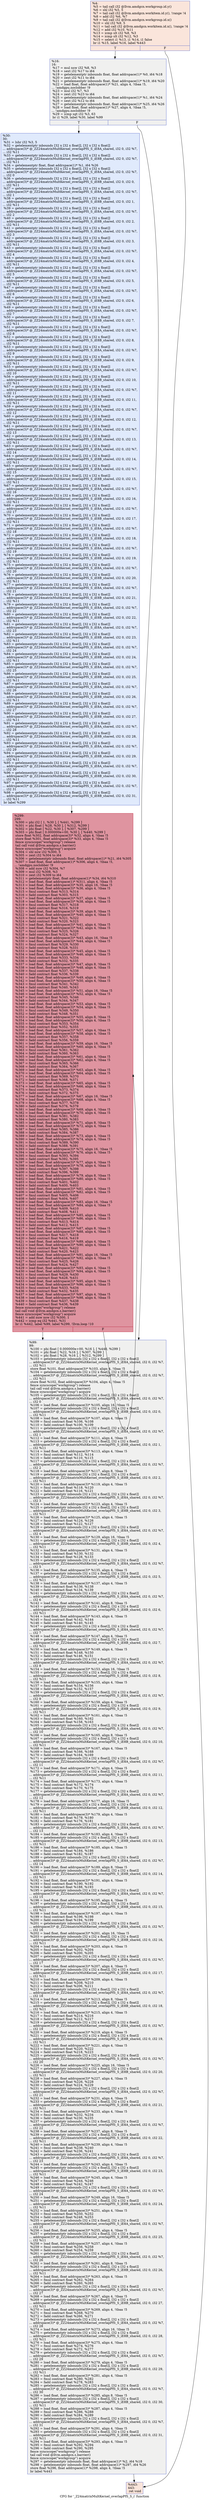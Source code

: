 digraph "CFG for '_Z24matrixMultKernel_overlapPfS_S_i' function" {
	label="CFG for '_Z24matrixMultKernel_overlapPfS_S_i' function";

	Node0x4fc6f90 [shape=record,color="#3d50c3ff", style=filled, fillcolor="#f4c5ad70",label="{%4:\l  %5 = tail call i32 @llvm.amdgcn.workgroup.id.y()\l  %6 = shl i32 %5, 5\l  %7 = tail call i32 @llvm.amdgcn.workitem.id.y(), !range !4\l  %8 = add i32 %6, %7\l  %9 = tail call i32 @llvm.amdgcn.workgroup.id.x()\l  %10 = shl i32 %9, 5\l  %11 = tail call i32 @llvm.amdgcn.workitem.id.x(), !range !4\l  %12 = add i32 %10, %11\l  %13 = icmp slt i32 %8, %3\l  %14 = icmp slt i32 %12, %3\l  %15 = select i1 %13, i1 %14, i1 false\l  br i1 %15, label %16, label %443\l|{<s0>T|<s1>F}}"];
	Node0x4fc6f90:s0 -> Node0x4fc9450;
	Node0x4fc6f90:s1 -> Node0x4fc94e0;
	Node0x4fc9450 [shape=record,color="#3d50c3ff", style=filled, fillcolor="#dedcdb70",label="{%16:\l16:                                               \l  %17 = mul nsw i32 %8, %3\l  %18 = sext i32 %17 to i64\l  %19 = getelementptr inbounds float, float addrspace(1)* %0, i64 %18\l  %20 = zext i32 %11 to i64\l  %21 = getelementptr inbounds float, float addrspace(1)* %19, i64 %20\l  %22 = load float, float addrspace(1)* %21, align 4, !tbaa !5,\l... !amdgpu.noclobber !9\l  %23 = mul i32 %7, %3\l  %24 = zext i32 %23 to i64\l  %25 = getelementptr inbounds float, float addrspace(1)* %1, i64 %24\l  %26 = sext i32 %12 to i64\l  %27 = getelementptr inbounds float, float addrspace(1)* %25, i64 %26\l  %28 = load float, float addrspace(1)* %27, align 4, !tbaa !5,\l... !amdgpu.noclobber !9\l  %29 = icmp sgt i32 %3, 63\l  br i1 %29, label %30, label %99\l|{<s0>T|<s1>F}}"];
	Node0x4fc9450:s0 -> Node0x4fcacc0;
	Node0x4fc9450:s1 -> Node0x4fcad50;
	Node0x4fcacc0 [shape=record,color="#3d50c3ff", style=filled, fillcolor="#b9d0f970",label="{%30:\l30:                                               \l  %31 = lshr i32 %3, 5\l  %32 = getelementptr inbounds [32 x [32 x float]], [32 x [32 x float]]\l... addrspace(3)* @_ZZ24matrixMultKernel_overlapPfS_S_iE8A_shared, i32 0, i32 %7,\l... i32 %11\l  %33 = getelementptr inbounds [32 x [32 x float]], [32 x [32 x float]]\l... addrspace(3)* @_ZZ24matrixMultKernel_overlapPfS_S_iE8B_shared, i32 0, i32 %7,\l... i32 %11\l  %34 = getelementptr float, float addrspace(1)* %1, i64 %26\l  %35 = getelementptr inbounds [32 x [32 x float]], [32 x [32 x float]]\l... addrspace(3)* @_ZZ24matrixMultKernel_overlapPfS_S_iE8A_shared, i32 0, i32 %7,\l... i32 0\l  %36 = getelementptr inbounds [32 x [32 x float]], [32 x [32 x float]]\l... addrspace(3)* @_ZZ24matrixMultKernel_overlapPfS_S_iE8B_shared, i32 0, i32 0,\l... i32 %11\l  %37 = getelementptr inbounds [32 x [32 x float]], [32 x [32 x float]]\l... addrspace(3)* @_ZZ24matrixMultKernel_overlapPfS_S_iE8A_shared, i32 0, i32 %7,\l... i32 1\l  %38 = getelementptr inbounds [32 x [32 x float]], [32 x [32 x float]]\l... addrspace(3)* @_ZZ24matrixMultKernel_overlapPfS_S_iE8B_shared, i32 0, i32 1,\l... i32 %11\l  %39 = getelementptr inbounds [32 x [32 x float]], [32 x [32 x float]]\l... addrspace(3)* @_ZZ24matrixMultKernel_overlapPfS_S_iE8A_shared, i32 0, i32 %7,\l... i32 2\l  %40 = getelementptr inbounds [32 x [32 x float]], [32 x [32 x float]]\l... addrspace(3)* @_ZZ24matrixMultKernel_overlapPfS_S_iE8B_shared, i32 0, i32 2,\l... i32 %11\l  %41 = getelementptr inbounds [32 x [32 x float]], [32 x [32 x float]]\l... addrspace(3)* @_ZZ24matrixMultKernel_overlapPfS_S_iE8A_shared, i32 0, i32 %7,\l... i32 3\l  %42 = getelementptr inbounds [32 x [32 x float]], [32 x [32 x float]]\l... addrspace(3)* @_ZZ24matrixMultKernel_overlapPfS_S_iE8B_shared, i32 0, i32 3,\l... i32 %11\l  %43 = getelementptr inbounds [32 x [32 x float]], [32 x [32 x float]]\l... addrspace(3)* @_ZZ24matrixMultKernel_overlapPfS_S_iE8A_shared, i32 0, i32 %7,\l... i32 4\l  %44 = getelementptr inbounds [32 x [32 x float]], [32 x [32 x float]]\l... addrspace(3)* @_ZZ24matrixMultKernel_overlapPfS_S_iE8B_shared, i32 0, i32 4,\l... i32 %11\l  %45 = getelementptr inbounds [32 x [32 x float]], [32 x [32 x float]]\l... addrspace(3)* @_ZZ24matrixMultKernel_overlapPfS_S_iE8A_shared, i32 0, i32 %7,\l... i32 5\l  %46 = getelementptr inbounds [32 x [32 x float]], [32 x [32 x float]]\l... addrspace(3)* @_ZZ24matrixMultKernel_overlapPfS_S_iE8B_shared, i32 0, i32 5,\l... i32 %11\l  %47 = getelementptr inbounds [32 x [32 x float]], [32 x [32 x float]]\l... addrspace(3)* @_ZZ24matrixMultKernel_overlapPfS_S_iE8A_shared, i32 0, i32 %7,\l... i32 6\l  %48 = getelementptr inbounds [32 x [32 x float]], [32 x [32 x float]]\l... addrspace(3)* @_ZZ24matrixMultKernel_overlapPfS_S_iE8B_shared, i32 0, i32 6,\l... i32 %11\l  %49 = getelementptr inbounds [32 x [32 x float]], [32 x [32 x float]]\l... addrspace(3)* @_ZZ24matrixMultKernel_overlapPfS_S_iE8A_shared, i32 0, i32 %7,\l... i32 7\l  %50 = getelementptr inbounds [32 x [32 x float]], [32 x [32 x float]]\l... addrspace(3)* @_ZZ24matrixMultKernel_overlapPfS_S_iE8B_shared, i32 0, i32 7,\l... i32 %11\l  %51 = getelementptr inbounds [32 x [32 x float]], [32 x [32 x float]]\l... addrspace(3)* @_ZZ24matrixMultKernel_overlapPfS_S_iE8A_shared, i32 0, i32 %7,\l... i32 8\l  %52 = getelementptr inbounds [32 x [32 x float]], [32 x [32 x float]]\l... addrspace(3)* @_ZZ24matrixMultKernel_overlapPfS_S_iE8B_shared, i32 0, i32 8,\l... i32 %11\l  %53 = getelementptr inbounds [32 x [32 x float]], [32 x [32 x float]]\l... addrspace(3)* @_ZZ24matrixMultKernel_overlapPfS_S_iE8A_shared, i32 0, i32 %7,\l... i32 9\l  %54 = getelementptr inbounds [32 x [32 x float]], [32 x [32 x float]]\l... addrspace(3)* @_ZZ24matrixMultKernel_overlapPfS_S_iE8B_shared, i32 0, i32 9,\l... i32 %11\l  %55 = getelementptr inbounds [32 x [32 x float]], [32 x [32 x float]]\l... addrspace(3)* @_ZZ24matrixMultKernel_overlapPfS_S_iE8A_shared, i32 0, i32 %7,\l... i32 10\l  %56 = getelementptr inbounds [32 x [32 x float]], [32 x [32 x float]]\l... addrspace(3)* @_ZZ24matrixMultKernel_overlapPfS_S_iE8B_shared, i32 0, i32 10,\l... i32 %11\l  %57 = getelementptr inbounds [32 x [32 x float]], [32 x [32 x float]]\l... addrspace(3)* @_ZZ24matrixMultKernel_overlapPfS_S_iE8A_shared, i32 0, i32 %7,\l... i32 11\l  %58 = getelementptr inbounds [32 x [32 x float]], [32 x [32 x float]]\l... addrspace(3)* @_ZZ24matrixMultKernel_overlapPfS_S_iE8B_shared, i32 0, i32 11,\l... i32 %11\l  %59 = getelementptr inbounds [32 x [32 x float]], [32 x [32 x float]]\l... addrspace(3)* @_ZZ24matrixMultKernel_overlapPfS_S_iE8A_shared, i32 0, i32 %7,\l... i32 12\l  %60 = getelementptr inbounds [32 x [32 x float]], [32 x [32 x float]]\l... addrspace(3)* @_ZZ24matrixMultKernel_overlapPfS_S_iE8B_shared, i32 0, i32 12,\l... i32 %11\l  %61 = getelementptr inbounds [32 x [32 x float]], [32 x [32 x float]]\l... addrspace(3)* @_ZZ24matrixMultKernel_overlapPfS_S_iE8A_shared, i32 0, i32 %7,\l... i32 13\l  %62 = getelementptr inbounds [32 x [32 x float]], [32 x [32 x float]]\l... addrspace(3)* @_ZZ24matrixMultKernel_overlapPfS_S_iE8B_shared, i32 0, i32 13,\l... i32 %11\l  %63 = getelementptr inbounds [32 x [32 x float]], [32 x [32 x float]]\l... addrspace(3)* @_ZZ24matrixMultKernel_overlapPfS_S_iE8A_shared, i32 0, i32 %7,\l... i32 14\l  %64 = getelementptr inbounds [32 x [32 x float]], [32 x [32 x float]]\l... addrspace(3)* @_ZZ24matrixMultKernel_overlapPfS_S_iE8B_shared, i32 0, i32 14,\l... i32 %11\l  %65 = getelementptr inbounds [32 x [32 x float]], [32 x [32 x float]]\l... addrspace(3)* @_ZZ24matrixMultKernel_overlapPfS_S_iE8A_shared, i32 0, i32 %7,\l... i32 15\l  %66 = getelementptr inbounds [32 x [32 x float]], [32 x [32 x float]]\l... addrspace(3)* @_ZZ24matrixMultKernel_overlapPfS_S_iE8B_shared, i32 0, i32 15,\l... i32 %11\l  %67 = getelementptr inbounds [32 x [32 x float]], [32 x [32 x float]]\l... addrspace(3)* @_ZZ24matrixMultKernel_overlapPfS_S_iE8A_shared, i32 0, i32 %7,\l... i32 16\l  %68 = getelementptr inbounds [32 x [32 x float]], [32 x [32 x float]]\l... addrspace(3)* @_ZZ24matrixMultKernel_overlapPfS_S_iE8B_shared, i32 0, i32 16,\l... i32 %11\l  %69 = getelementptr inbounds [32 x [32 x float]], [32 x [32 x float]]\l... addrspace(3)* @_ZZ24matrixMultKernel_overlapPfS_S_iE8A_shared, i32 0, i32 %7,\l... i32 17\l  %70 = getelementptr inbounds [32 x [32 x float]], [32 x [32 x float]]\l... addrspace(3)* @_ZZ24matrixMultKernel_overlapPfS_S_iE8B_shared, i32 0, i32 17,\l... i32 %11\l  %71 = getelementptr inbounds [32 x [32 x float]], [32 x [32 x float]]\l... addrspace(3)* @_ZZ24matrixMultKernel_overlapPfS_S_iE8A_shared, i32 0, i32 %7,\l... i32 18\l  %72 = getelementptr inbounds [32 x [32 x float]], [32 x [32 x float]]\l... addrspace(3)* @_ZZ24matrixMultKernel_overlapPfS_S_iE8B_shared, i32 0, i32 18,\l... i32 %11\l  %73 = getelementptr inbounds [32 x [32 x float]], [32 x [32 x float]]\l... addrspace(3)* @_ZZ24matrixMultKernel_overlapPfS_S_iE8A_shared, i32 0, i32 %7,\l... i32 19\l  %74 = getelementptr inbounds [32 x [32 x float]], [32 x [32 x float]]\l... addrspace(3)* @_ZZ24matrixMultKernel_overlapPfS_S_iE8B_shared, i32 0, i32 19,\l... i32 %11\l  %75 = getelementptr inbounds [32 x [32 x float]], [32 x [32 x float]]\l... addrspace(3)* @_ZZ24matrixMultKernel_overlapPfS_S_iE8A_shared, i32 0, i32 %7,\l... i32 20\l  %76 = getelementptr inbounds [32 x [32 x float]], [32 x [32 x float]]\l... addrspace(3)* @_ZZ24matrixMultKernel_overlapPfS_S_iE8B_shared, i32 0, i32 20,\l... i32 %11\l  %77 = getelementptr inbounds [32 x [32 x float]], [32 x [32 x float]]\l... addrspace(3)* @_ZZ24matrixMultKernel_overlapPfS_S_iE8A_shared, i32 0, i32 %7,\l... i32 21\l  %78 = getelementptr inbounds [32 x [32 x float]], [32 x [32 x float]]\l... addrspace(3)* @_ZZ24matrixMultKernel_overlapPfS_S_iE8B_shared, i32 0, i32 21,\l... i32 %11\l  %79 = getelementptr inbounds [32 x [32 x float]], [32 x [32 x float]]\l... addrspace(3)* @_ZZ24matrixMultKernel_overlapPfS_S_iE8A_shared, i32 0, i32 %7,\l... i32 22\l  %80 = getelementptr inbounds [32 x [32 x float]], [32 x [32 x float]]\l... addrspace(3)* @_ZZ24matrixMultKernel_overlapPfS_S_iE8B_shared, i32 0, i32 22,\l... i32 %11\l  %81 = getelementptr inbounds [32 x [32 x float]], [32 x [32 x float]]\l... addrspace(3)* @_ZZ24matrixMultKernel_overlapPfS_S_iE8A_shared, i32 0, i32 %7,\l... i32 23\l  %82 = getelementptr inbounds [32 x [32 x float]], [32 x [32 x float]]\l... addrspace(3)* @_ZZ24matrixMultKernel_overlapPfS_S_iE8B_shared, i32 0, i32 23,\l... i32 %11\l  %83 = getelementptr inbounds [32 x [32 x float]], [32 x [32 x float]]\l... addrspace(3)* @_ZZ24matrixMultKernel_overlapPfS_S_iE8A_shared, i32 0, i32 %7,\l... i32 24\l  %84 = getelementptr inbounds [32 x [32 x float]], [32 x [32 x float]]\l... addrspace(3)* @_ZZ24matrixMultKernel_overlapPfS_S_iE8B_shared, i32 0, i32 24,\l... i32 %11\l  %85 = getelementptr inbounds [32 x [32 x float]], [32 x [32 x float]]\l... addrspace(3)* @_ZZ24matrixMultKernel_overlapPfS_S_iE8A_shared, i32 0, i32 %7,\l... i32 25\l  %86 = getelementptr inbounds [32 x [32 x float]], [32 x [32 x float]]\l... addrspace(3)* @_ZZ24matrixMultKernel_overlapPfS_S_iE8B_shared, i32 0, i32 25,\l... i32 %11\l  %87 = getelementptr inbounds [32 x [32 x float]], [32 x [32 x float]]\l... addrspace(3)* @_ZZ24matrixMultKernel_overlapPfS_S_iE8A_shared, i32 0, i32 %7,\l... i32 26\l  %88 = getelementptr inbounds [32 x [32 x float]], [32 x [32 x float]]\l... addrspace(3)* @_ZZ24matrixMultKernel_overlapPfS_S_iE8B_shared, i32 0, i32 26,\l... i32 %11\l  %89 = getelementptr inbounds [32 x [32 x float]], [32 x [32 x float]]\l... addrspace(3)* @_ZZ24matrixMultKernel_overlapPfS_S_iE8A_shared, i32 0, i32 %7,\l... i32 27\l  %90 = getelementptr inbounds [32 x [32 x float]], [32 x [32 x float]]\l... addrspace(3)* @_ZZ24matrixMultKernel_overlapPfS_S_iE8B_shared, i32 0, i32 27,\l... i32 %11\l  %91 = getelementptr inbounds [32 x [32 x float]], [32 x [32 x float]]\l... addrspace(3)* @_ZZ24matrixMultKernel_overlapPfS_S_iE8A_shared, i32 0, i32 %7,\l... i32 28\l  %92 = getelementptr inbounds [32 x [32 x float]], [32 x [32 x float]]\l... addrspace(3)* @_ZZ24matrixMultKernel_overlapPfS_S_iE8B_shared, i32 0, i32 28,\l... i32 %11\l  %93 = getelementptr inbounds [32 x [32 x float]], [32 x [32 x float]]\l... addrspace(3)* @_ZZ24matrixMultKernel_overlapPfS_S_iE8A_shared, i32 0, i32 %7,\l... i32 29\l  %94 = getelementptr inbounds [32 x [32 x float]], [32 x [32 x float]]\l... addrspace(3)* @_ZZ24matrixMultKernel_overlapPfS_S_iE8B_shared, i32 0, i32 29,\l... i32 %11\l  %95 = getelementptr inbounds [32 x [32 x float]], [32 x [32 x float]]\l... addrspace(3)* @_ZZ24matrixMultKernel_overlapPfS_S_iE8A_shared, i32 0, i32 %7,\l... i32 30\l  %96 = getelementptr inbounds [32 x [32 x float]], [32 x [32 x float]]\l... addrspace(3)* @_ZZ24matrixMultKernel_overlapPfS_S_iE8B_shared, i32 0, i32 30,\l... i32 %11\l  %97 = getelementptr inbounds [32 x [32 x float]], [32 x [32 x float]]\l... addrspace(3)* @_ZZ24matrixMultKernel_overlapPfS_S_iE8A_shared, i32 0, i32 %7,\l... i32 31\l  %98 = getelementptr inbounds [32 x [32 x float]], [32 x [32 x float]]\l... addrspace(3)* @_ZZ24matrixMultKernel_overlapPfS_S_iE8B_shared, i32 0, i32 31,\l... i32 %11\l  br label %299\l}"];
	Node0x4fcacc0 -> Node0x4fcaf70;
	Node0x4fcad50 [shape=record,color="#3d50c3ff", style=filled, fillcolor="#dedcdb70",label="{%99:\l99:                                               \l  %100 = phi float [ 0.000000e+00, %16 ], [ %440, %299 ]\l  %101 = phi float [ %22, %16 ], [ %307, %299 ]\l  %102 = phi float [ %28, %16 ], [ %312, %299 ]\l  %103 = getelementptr inbounds [32 x [32 x float]], [32 x [32 x float]]\l... addrspace(3)* @_ZZ24matrixMultKernel_overlapPfS_S_iE8A_shared, i32 0, i32 %7,\l... i32 %11\l  store float %101, float addrspace(3)* %103, align 4, !tbaa !5\l  %104 = getelementptr inbounds [32 x [32 x float]], [32 x [32 x float]]\l... addrspace(3)* @_ZZ24matrixMultKernel_overlapPfS_S_iE8B_shared, i32 0, i32 %7,\l... i32 %11\l  store float %102, float addrspace(3)* %104, align 4, !tbaa !5\l  fence syncscope(\"workgroup\") release\l  tail call void @llvm.amdgcn.s.barrier()\l  fence syncscope(\"workgroup\") acquire\l  %105 = getelementptr inbounds [32 x [32 x float]], [32 x [32 x float]]\l... addrspace(3)* @_ZZ24matrixMultKernel_overlapPfS_S_iE8A_shared, i32 0, i32 %7,\l... i32 0\l  %106 = load float, float addrspace(3)* %105, align 16, !tbaa !5\l  %107 = getelementptr inbounds [32 x [32 x float]], [32 x [32 x float]]\l... addrspace(3)* @_ZZ24matrixMultKernel_overlapPfS_S_iE8B_shared, i32 0, i32 0,\l... i32 %11\l  %108 = load float, float addrspace(3)* %107, align 4, !tbaa !5\l  %109 = fmul contract float %106, %108\l  %110 = fadd contract float %100, %109\l  %111 = getelementptr inbounds [32 x [32 x float]], [32 x [32 x float]]\l... addrspace(3)* @_ZZ24matrixMultKernel_overlapPfS_S_iE8A_shared, i32 0, i32 %7,\l... i32 1\l  %112 = load float, float addrspace(3)* %111, align 4, !tbaa !5\l  %113 = getelementptr inbounds [32 x [32 x float]], [32 x [32 x float]]\l... addrspace(3)* @_ZZ24matrixMultKernel_overlapPfS_S_iE8B_shared, i32 0, i32 1,\l... i32 %11\l  %114 = load float, float addrspace(3)* %113, align 4, !tbaa !5\l  %115 = fmul contract float %112, %114\l  %116 = fadd contract float %110, %115\l  %117 = getelementptr inbounds [32 x [32 x float]], [32 x [32 x float]]\l... addrspace(3)* @_ZZ24matrixMultKernel_overlapPfS_S_iE8A_shared, i32 0, i32 %7,\l... i32 2\l  %118 = load float, float addrspace(3)* %117, align 8, !tbaa !5\l  %119 = getelementptr inbounds [32 x [32 x float]], [32 x [32 x float]]\l... addrspace(3)* @_ZZ24matrixMultKernel_overlapPfS_S_iE8B_shared, i32 0, i32 2,\l... i32 %11\l  %120 = load float, float addrspace(3)* %119, align 4, !tbaa !5\l  %121 = fmul contract float %118, %120\l  %122 = fadd contract float %116, %121\l  %123 = getelementptr inbounds [32 x [32 x float]], [32 x [32 x float]]\l... addrspace(3)* @_ZZ24matrixMultKernel_overlapPfS_S_iE8A_shared, i32 0, i32 %7,\l... i32 3\l  %124 = load float, float addrspace(3)* %123, align 4, !tbaa !5\l  %125 = getelementptr inbounds [32 x [32 x float]], [32 x [32 x float]]\l... addrspace(3)* @_ZZ24matrixMultKernel_overlapPfS_S_iE8B_shared, i32 0, i32 3,\l... i32 %11\l  %126 = load float, float addrspace(3)* %125, align 4, !tbaa !5\l  %127 = fmul contract float %124, %126\l  %128 = fadd contract float %122, %127\l  %129 = getelementptr inbounds [32 x [32 x float]], [32 x [32 x float]]\l... addrspace(3)* @_ZZ24matrixMultKernel_overlapPfS_S_iE8A_shared, i32 0, i32 %7,\l... i32 4\l  %130 = load float, float addrspace(3)* %129, align 16, !tbaa !5\l  %131 = getelementptr inbounds [32 x [32 x float]], [32 x [32 x float]]\l... addrspace(3)* @_ZZ24matrixMultKernel_overlapPfS_S_iE8B_shared, i32 0, i32 4,\l... i32 %11\l  %132 = load float, float addrspace(3)* %131, align 4, !tbaa !5\l  %133 = fmul contract float %130, %132\l  %134 = fadd contract float %128, %133\l  %135 = getelementptr inbounds [32 x [32 x float]], [32 x [32 x float]]\l... addrspace(3)* @_ZZ24matrixMultKernel_overlapPfS_S_iE8A_shared, i32 0, i32 %7,\l... i32 5\l  %136 = load float, float addrspace(3)* %135, align 4, !tbaa !5\l  %137 = getelementptr inbounds [32 x [32 x float]], [32 x [32 x float]]\l... addrspace(3)* @_ZZ24matrixMultKernel_overlapPfS_S_iE8B_shared, i32 0, i32 5,\l... i32 %11\l  %138 = load float, float addrspace(3)* %137, align 4, !tbaa !5\l  %139 = fmul contract float %136, %138\l  %140 = fadd contract float %134, %139\l  %141 = getelementptr inbounds [32 x [32 x float]], [32 x [32 x float]]\l... addrspace(3)* @_ZZ24matrixMultKernel_overlapPfS_S_iE8A_shared, i32 0, i32 %7,\l... i32 6\l  %142 = load float, float addrspace(3)* %141, align 8, !tbaa !5\l  %143 = getelementptr inbounds [32 x [32 x float]], [32 x [32 x float]]\l... addrspace(3)* @_ZZ24matrixMultKernel_overlapPfS_S_iE8B_shared, i32 0, i32 6,\l... i32 %11\l  %144 = load float, float addrspace(3)* %143, align 4, !tbaa !5\l  %145 = fmul contract float %142, %144\l  %146 = fadd contract float %140, %145\l  %147 = getelementptr inbounds [32 x [32 x float]], [32 x [32 x float]]\l... addrspace(3)* @_ZZ24matrixMultKernel_overlapPfS_S_iE8A_shared, i32 0, i32 %7,\l... i32 7\l  %148 = load float, float addrspace(3)* %147, align 4, !tbaa !5\l  %149 = getelementptr inbounds [32 x [32 x float]], [32 x [32 x float]]\l... addrspace(3)* @_ZZ24matrixMultKernel_overlapPfS_S_iE8B_shared, i32 0, i32 7,\l... i32 %11\l  %150 = load float, float addrspace(3)* %149, align 4, !tbaa !5\l  %151 = fmul contract float %148, %150\l  %152 = fadd contract float %146, %151\l  %153 = getelementptr inbounds [32 x [32 x float]], [32 x [32 x float]]\l... addrspace(3)* @_ZZ24matrixMultKernel_overlapPfS_S_iE8A_shared, i32 0, i32 %7,\l... i32 8\l  %154 = load float, float addrspace(3)* %153, align 16, !tbaa !5\l  %155 = getelementptr inbounds [32 x [32 x float]], [32 x [32 x float]]\l... addrspace(3)* @_ZZ24matrixMultKernel_overlapPfS_S_iE8B_shared, i32 0, i32 8,\l... i32 %11\l  %156 = load float, float addrspace(3)* %155, align 4, !tbaa !5\l  %157 = fmul contract float %154, %156\l  %158 = fadd contract float %152, %157\l  %159 = getelementptr inbounds [32 x [32 x float]], [32 x [32 x float]]\l... addrspace(3)* @_ZZ24matrixMultKernel_overlapPfS_S_iE8A_shared, i32 0, i32 %7,\l... i32 9\l  %160 = load float, float addrspace(3)* %159, align 4, !tbaa !5\l  %161 = getelementptr inbounds [32 x [32 x float]], [32 x [32 x float]]\l... addrspace(3)* @_ZZ24matrixMultKernel_overlapPfS_S_iE8B_shared, i32 0, i32 9,\l... i32 %11\l  %162 = load float, float addrspace(3)* %161, align 4, !tbaa !5\l  %163 = fmul contract float %160, %162\l  %164 = fadd contract float %158, %163\l  %165 = getelementptr inbounds [32 x [32 x float]], [32 x [32 x float]]\l... addrspace(3)* @_ZZ24matrixMultKernel_overlapPfS_S_iE8A_shared, i32 0, i32 %7,\l... i32 10\l  %166 = load float, float addrspace(3)* %165, align 8, !tbaa !5\l  %167 = getelementptr inbounds [32 x [32 x float]], [32 x [32 x float]]\l... addrspace(3)* @_ZZ24matrixMultKernel_overlapPfS_S_iE8B_shared, i32 0, i32 10,\l... i32 %11\l  %168 = load float, float addrspace(3)* %167, align 4, !tbaa !5\l  %169 = fmul contract float %166, %168\l  %170 = fadd contract float %164, %169\l  %171 = getelementptr inbounds [32 x [32 x float]], [32 x [32 x float]]\l... addrspace(3)* @_ZZ24matrixMultKernel_overlapPfS_S_iE8A_shared, i32 0, i32 %7,\l... i32 11\l  %172 = load float, float addrspace(3)* %171, align 4, !tbaa !5\l  %173 = getelementptr inbounds [32 x [32 x float]], [32 x [32 x float]]\l... addrspace(3)* @_ZZ24matrixMultKernel_overlapPfS_S_iE8B_shared, i32 0, i32 11,\l... i32 %11\l  %174 = load float, float addrspace(3)* %173, align 4, !tbaa !5\l  %175 = fmul contract float %172, %174\l  %176 = fadd contract float %170, %175\l  %177 = getelementptr inbounds [32 x [32 x float]], [32 x [32 x float]]\l... addrspace(3)* @_ZZ24matrixMultKernel_overlapPfS_S_iE8A_shared, i32 0, i32 %7,\l... i32 12\l  %178 = load float, float addrspace(3)* %177, align 16, !tbaa !5\l  %179 = getelementptr inbounds [32 x [32 x float]], [32 x [32 x float]]\l... addrspace(3)* @_ZZ24matrixMultKernel_overlapPfS_S_iE8B_shared, i32 0, i32 12,\l... i32 %11\l  %180 = load float, float addrspace(3)* %179, align 4, !tbaa !5\l  %181 = fmul contract float %178, %180\l  %182 = fadd contract float %176, %181\l  %183 = getelementptr inbounds [32 x [32 x float]], [32 x [32 x float]]\l... addrspace(3)* @_ZZ24matrixMultKernel_overlapPfS_S_iE8A_shared, i32 0, i32 %7,\l... i32 13\l  %184 = load float, float addrspace(3)* %183, align 4, !tbaa !5\l  %185 = getelementptr inbounds [32 x [32 x float]], [32 x [32 x float]]\l... addrspace(3)* @_ZZ24matrixMultKernel_overlapPfS_S_iE8B_shared, i32 0, i32 13,\l... i32 %11\l  %186 = load float, float addrspace(3)* %185, align 4, !tbaa !5\l  %187 = fmul contract float %184, %186\l  %188 = fadd contract float %182, %187\l  %189 = getelementptr inbounds [32 x [32 x float]], [32 x [32 x float]]\l... addrspace(3)* @_ZZ24matrixMultKernel_overlapPfS_S_iE8A_shared, i32 0, i32 %7,\l... i32 14\l  %190 = load float, float addrspace(3)* %189, align 8, !tbaa !5\l  %191 = getelementptr inbounds [32 x [32 x float]], [32 x [32 x float]]\l... addrspace(3)* @_ZZ24matrixMultKernel_overlapPfS_S_iE8B_shared, i32 0, i32 14,\l... i32 %11\l  %192 = load float, float addrspace(3)* %191, align 4, !tbaa !5\l  %193 = fmul contract float %190, %192\l  %194 = fadd contract float %188, %193\l  %195 = getelementptr inbounds [32 x [32 x float]], [32 x [32 x float]]\l... addrspace(3)* @_ZZ24matrixMultKernel_overlapPfS_S_iE8A_shared, i32 0, i32 %7,\l... i32 15\l  %196 = load float, float addrspace(3)* %195, align 4, !tbaa !5\l  %197 = getelementptr inbounds [32 x [32 x float]], [32 x [32 x float]]\l... addrspace(3)* @_ZZ24matrixMultKernel_overlapPfS_S_iE8B_shared, i32 0, i32 15,\l... i32 %11\l  %198 = load float, float addrspace(3)* %197, align 4, !tbaa !5\l  %199 = fmul contract float %196, %198\l  %200 = fadd contract float %194, %199\l  %201 = getelementptr inbounds [32 x [32 x float]], [32 x [32 x float]]\l... addrspace(3)* @_ZZ24matrixMultKernel_overlapPfS_S_iE8A_shared, i32 0, i32 %7,\l... i32 16\l  %202 = load float, float addrspace(3)* %201, align 16, !tbaa !5\l  %203 = getelementptr inbounds [32 x [32 x float]], [32 x [32 x float]]\l... addrspace(3)* @_ZZ24matrixMultKernel_overlapPfS_S_iE8B_shared, i32 0, i32 16,\l... i32 %11\l  %204 = load float, float addrspace(3)* %203, align 4, !tbaa !5\l  %205 = fmul contract float %202, %204\l  %206 = fadd contract float %200, %205\l  %207 = getelementptr inbounds [32 x [32 x float]], [32 x [32 x float]]\l... addrspace(3)* @_ZZ24matrixMultKernel_overlapPfS_S_iE8A_shared, i32 0, i32 %7,\l... i32 17\l  %208 = load float, float addrspace(3)* %207, align 4, !tbaa !5\l  %209 = getelementptr inbounds [32 x [32 x float]], [32 x [32 x float]]\l... addrspace(3)* @_ZZ24matrixMultKernel_overlapPfS_S_iE8B_shared, i32 0, i32 17,\l... i32 %11\l  %210 = load float, float addrspace(3)* %209, align 4, !tbaa !5\l  %211 = fmul contract float %208, %210\l  %212 = fadd contract float %206, %211\l  %213 = getelementptr inbounds [32 x [32 x float]], [32 x [32 x float]]\l... addrspace(3)* @_ZZ24matrixMultKernel_overlapPfS_S_iE8A_shared, i32 0, i32 %7,\l... i32 18\l  %214 = load float, float addrspace(3)* %213, align 8, !tbaa !5\l  %215 = getelementptr inbounds [32 x [32 x float]], [32 x [32 x float]]\l... addrspace(3)* @_ZZ24matrixMultKernel_overlapPfS_S_iE8B_shared, i32 0, i32 18,\l... i32 %11\l  %216 = load float, float addrspace(3)* %215, align 4, !tbaa !5\l  %217 = fmul contract float %214, %216\l  %218 = fadd contract float %212, %217\l  %219 = getelementptr inbounds [32 x [32 x float]], [32 x [32 x float]]\l... addrspace(3)* @_ZZ24matrixMultKernel_overlapPfS_S_iE8A_shared, i32 0, i32 %7,\l... i32 19\l  %220 = load float, float addrspace(3)* %219, align 4, !tbaa !5\l  %221 = getelementptr inbounds [32 x [32 x float]], [32 x [32 x float]]\l... addrspace(3)* @_ZZ24matrixMultKernel_overlapPfS_S_iE8B_shared, i32 0, i32 19,\l... i32 %11\l  %222 = load float, float addrspace(3)* %221, align 4, !tbaa !5\l  %223 = fmul contract float %220, %222\l  %224 = fadd contract float %218, %223\l  %225 = getelementptr inbounds [32 x [32 x float]], [32 x [32 x float]]\l... addrspace(3)* @_ZZ24matrixMultKernel_overlapPfS_S_iE8A_shared, i32 0, i32 %7,\l... i32 20\l  %226 = load float, float addrspace(3)* %225, align 16, !tbaa !5\l  %227 = getelementptr inbounds [32 x [32 x float]], [32 x [32 x float]]\l... addrspace(3)* @_ZZ24matrixMultKernel_overlapPfS_S_iE8B_shared, i32 0, i32 20,\l... i32 %11\l  %228 = load float, float addrspace(3)* %227, align 4, !tbaa !5\l  %229 = fmul contract float %226, %228\l  %230 = fadd contract float %224, %229\l  %231 = getelementptr inbounds [32 x [32 x float]], [32 x [32 x float]]\l... addrspace(3)* @_ZZ24matrixMultKernel_overlapPfS_S_iE8A_shared, i32 0, i32 %7,\l... i32 21\l  %232 = load float, float addrspace(3)* %231, align 4, !tbaa !5\l  %233 = getelementptr inbounds [32 x [32 x float]], [32 x [32 x float]]\l... addrspace(3)* @_ZZ24matrixMultKernel_overlapPfS_S_iE8B_shared, i32 0, i32 21,\l... i32 %11\l  %234 = load float, float addrspace(3)* %233, align 4, !tbaa !5\l  %235 = fmul contract float %232, %234\l  %236 = fadd contract float %230, %235\l  %237 = getelementptr inbounds [32 x [32 x float]], [32 x [32 x float]]\l... addrspace(3)* @_ZZ24matrixMultKernel_overlapPfS_S_iE8A_shared, i32 0, i32 %7,\l... i32 22\l  %238 = load float, float addrspace(3)* %237, align 8, !tbaa !5\l  %239 = getelementptr inbounds [32 x [32 x float]], [32 x [32 x float]]\l... addrspace(3)* @_ZZ24matrixMultKernel_overlapPfS_S_iE8B_shared, i32 0, i32 22,\l... i32 %11\l  %240 = load float, float addrspace(3)* %239, align 4, !tbaa !5\l  %241 = fmul contract float %238, %240\l  %242 = fadd contract float %236, %241\l  %243 = getelementptr inbounds [32 x [32 x float]], [32 x [32 x float]]\l... addrspace(3)* @_ZZ24matrixMultKernel_overlapPfS_S_iE8A_shared, i32 0, i32 %7,\l... i32 23\l  %244 = load float, float addrspace(3)* %243, align 4, !tbaa !5\l  %245 = getelementptr inbounds [32 x [32 x float]], [32 x [32 x float]]\l... addrspace(3)* @_ZZ24matrixMultKernel_overlapPfS_S_iE8B_shared, i32 0, i32 23,\l... i32 %11\l  %246 = load float, float addrspace(3)* %245, align 4, !tbaa !5\l  %247 = fmul contract float %244, %246\l  %248 = fadd contract float %242, %247\l  %249 = getelementptr inbounds [32 x [32 x float]], [32 x [32 x float]]\l... addrspace(3)* @_ZZ24matrixMultKernel_overlapPfS_S_iE8A_shared, i32 0, i32 %7,\l... i32 24\l  %250 = load float, float addrspace(3)* %249, align 16, !tbaa !5\l  %251 = getelementptr inbounds [32 x [32 x float]], [32 x [32 x float]]\l... addrspace(3)* @_ZZ24matrixMultKernel_overlapPfS_S_iE8B_shared, i32 0, i32 24,\l... i32 %11\l  %252 = load float, float addrspace(3)* %251, align 4, !tbaa !5\l  %253 = fmul contract float %250, %252\l  %254 = fadd contract float %248, %253\l  %255 = getelementptr inbounds [32 x [32 x float]], [32 x [32 x float]]\l... addrspace(3)* @_ZZ24matrixMultKernel_overlapPfS_S_iE8A_shared, i32 0, i32 %7,\l... i32 25\l  %256 = load float, float addrspace(3)* %255, align 4, !tbaa !5\l  %257 = getelementptr inbounds [32 x [32 x float]], [32 x [32 x float]]\l... addrspace(3)* @_ZZ24matrixMultKernel_overlapPfS_S_iE8B_shared, i32 0, i32 25,\l... i32 %11\l  %258 = load float, float addrspace(3)* %257, align 4, !tbaa !5\l  %259 = fmul contract float %256, %258\l  %260 = fadd contract float %254, %259\l  %261 = getelementptr inbounds [32 x [32 x float]], [32 x [32 x float]]\l... addrspace(3)* @_ZZ24matrixMultKernel_overlapPfS_S_iE8A_shared, i32 0, i32 %7,\l... i32 26\l  %262 = load float, float addrspace(3)* %261, align 8, !tbaa !5\l  %263 = getelementptr inbounds [32 x [32 x float]], [32 x [32 x float]]\l... addrspace(3)* @_ZZ24matrixMultKernel_overlapPfS_S_iE8B_shared, i32 0, i32 26,\l... i32 %11\l  %264 = load float, float addrspace(3)* %263, align 4, !tbaa !5\l  %265 = fmul contract float %262, %264\l  %266 = fadd contract float %260, %265\l  %267 = getelementptr inbounds [32 x [32 x float]], [32 x [32 x float]]\l... addrspace(3)* @_ZZ24matrixMultKernel_overlapPfS_S_iE8A_shared, i32 0, i32 %7,\l... i32 27\l  %268 = load float, float addrspace(3)* %267, align 4, !tbaa !5\l  %269 = getelementptr inbounds [32 x [32 x float]], [32 x [32 x float]]\l... addrspace(3)* @_ZZ24matrixMultKernel_overlapPfS_S_iE8B_shared, i32 0, i32 27,\l... i32 %11\l  %270 = load float, float addrspace(3)* %269, align 4, !tbaa !5\l  %271 = fmul contract float %268, %270\l  %272 = fadd contract float %266, %271\l  %273 = getelementptr inbounds [32 x [32 x float]], [32 x [32 x float]]\l... addrspace(3)* @_ZZ24matrixMultKernel_overlapPfS_S_iE8A_shared, i32 0, i32 %7,\l... i32 28\l  %274 = load float, float addrspace(3)* %273, align 16, !tbaa !5\l  %275 = getelementptr inbounds [32 x [32 x float]], [32 x [32 x float]]\l... addrspace(3)* @_ZZ24matrixMultKernel_overlapPfS_S_iE8B_shared, i32 0, i32 28,\l... i32 %11\l  %276 = load float, float addrspace(3)* %275, align 4, !tbaa !5\l  %277 = fmul contract float %274, %276\l  %278 = fadd contract float %272, %277\l  %279 = getelementptr inbounds [32 x [32 x float]], [32 x [32 x float]]\l... addrspace(3)* @_ZZ24matrixMultKernel_overlapPfS_S_iE8A_shared, i32 0, i32 %7,\l... i32 29\l  %280 = load float, float addrspace(3)* %279, align 4, !tbaa !5\l  %281 = getelementptr inbounds [32 x [32 x float]], [32 x [32 x float]]\l... addrspace(3)* @_ZZ24matrixMultKernel_overlapPfS_S_iE8B_shared, i32 0, i32 29,\l... i32 %11\l  %282 = load float, float addrspace(3)* %281, align 4, !tbaa !5\l  %283 = fmul contract float %280, %282\l  %284 = fadd contract float %278, %283\l  %285 = getelementptr inbounds [32 x [32 x float]], [32 x [32 x float]]\l... addrspace(3)* @_ZZ24matrixMultKernel_overlapPfS_S_iE8A_shared, i32 0, i32 %7,\l... i32 30\l  %286 = load float, float addrspace(3)* %285, align 8, !tbaa !5\l  %287 = getelementptr inbounds [32 x [32 x float]], [32 x [32 x float]]\l... addrspace(3)* @_ZZ24matrixMultKernel_overlapPfS_S_iE8B_shared, i32 0, i32 30,\l... i32 %11\l  %288 = load float, float addrspace(3)* %287, align 4, !tbaa !5\l  %289 = fmul contract float %286, %288\l  %290 = fadd contract float %284, %289\l  %291 = getelementptr inbounds [32 x [32 x float]], [32 x [32 x float]]\l... addrspace(3)* @_ZZ24matrixMultKernel_overlapPfS_S_iE8A_shared, i32 0, i32 %7,\l... i32 31\l  %292 = load float, float addrspace(3)* %291, align 4, !tbaa !5\l  %293 = getelementptr inbounds [32 x [32 x float]], [32 x [32 x float]]\l... addrspace(3)* @_ZZ24matrixMultKernel_overlapPfS_S_iE8B_shared, i32 0, i32 31,\l... i32 %11\l  %294 = load float, float addrspace(3)* %293, align 4, !tbaa !5\l  %295 = fmul contract float %292, %294\l  %296 = fadd contract float %290, %295\l  fence syncscope(\"workgroup\") release\l  tail call void @llvm.amdgcn.s.barrier()\l  fence syncscope(\"workgroup\") acquire\l  %297 = getelementptr inbounds float, float addrspace(1)* %2, i64 %18\l  %298 = getelementptr inbounds float, float addrspace(1)* %297, i64 %26\l  store float %296, float addrspace(1)* %298, align 4, !tbaa !5\l  br label %443\l}"];
	Node0x4fcad50 -> Node0x4fc94e0;
	Node0x4fcaf70 [shape=record,color="#b70d28ff", style=filled, fillcolor="#b70d2870",label="{%299:\l299:                                              \l  %300 = phi i32 [ 1, %30 ], [ %441, %299 ]\l  %301 = phi float [ %28, %30 ], [ %312, %299 ]\l  %302 = phi float [ %22, %30 ], [ %307, %299 ]\l  %303 = phi float [ 0.000000e+00, %30 ], [ %440, %299 ]\l  store float %302, float addrspace(3)* %32, align 4, !tbaa !5\l  store float %301, float addrspace(3)* %33, align 4, !tbaa !5\l  fence syncscope(\"workgroup\") release\l  tail call void @llvm.amdgcn.s.barrier()\l  fence syncscope(\"workgroup\") acquire\l  %304 = shl nsw i32 %300, 5\l  %305 = zext i32 %304 to i64\l  %306 = getelementptr inbounds float, float addrspace(1)* %21, i64 %305\l  %307 = load float, float addrspace(1)* %306, align 4, !tbaa !5,\l... !amdgpu.noclobber !9\l  %308 = add nuw i32 %304, %7\l  %309 = mul i32 %308, %3\l  %310 = zext i32 %309 to i64\l  %311 = getelementptr float, float addrspace(1)* %34, i64 %310\l  %312 = load float, float addrspace(1)* %311, align 4, !tbaa !5\l  %313 = load float, float addrspace(3)* %35, align 16, !tbaa !5\l  %314 = load float, float addrspace(3)* %36, align 4, !tbaa !5\l  %315 = fmul contract float %313, %314\l  %316 = fadd contract float %303, %315\l  %317 = load float, float addrspace(3)* %37, align 4, !tbaa !5\l  %318 = load float, float addrspace(3)* %38, align 4, !tbaa !5\l  %319 = fmul contract float %317, %318\l  %320 = fadd contract float %316, %319\l  %321 = load float, float addrspace(3)* %39, align 8, !tbaa !5\l  %322 = load float, float addrspace(3)* %40, align 4, !tbaa !5\l  %323 = fmul contract float %321, %322\l  %324 = fadd contract float %320, %323\l  %325 = load float, float addrspace(3)* %41, align 4, !tbaa !5\l  %326 = load float, float addrspace(3)* %42, align 4, !tbaa !5\l  %327 = fmul contract float %325, %326\l  %328 = fadd contract float %324, %327\l  %329 = load float, float addrspace(3)* %43, align 16, !tbaa !5\l  %330 = load float, float addrspace(3)* %44, align 4, !tbaa !5\l  %331 = fmul contract float %329, %330\l  %332 = fadd contract float %328, %331\l  %333 = load float, float addrspace(3)* %45, align 4, !tbaa !5\l  %334 = load float, float addrspace(3)* %46, align 4, !tbaa !5\l  %335 = fmul contract float %333, %334\l  %336 = fadd contract float %332, %335\l  %337 = load float, float addrspace(3)* %47, align 8, !tbaa !5\l  %338 = load float, float addrspace(3)* %48, align 4, !tbaa !5\l  %339 = fmul contract float %337, %338\l  %340 = fadd contract float %336, %339\l  %341 = load float, float addrspace(3)* %49, align 4, !tbaa !5\l  %342 = load float, float addrspace(3)* %50, align 4, !tbaa !5\l  %343 = fmul contract float %341, %342\l  %344 = fadd contract float %340, %343\l  %345 = load float, float addrspace(3)* %51, align 16, !tbaa !5\l  %346 = load float, float addrspace(3)* %52, align 4, !tbaa !5\l  %347 = fmul contract float %345, %346\l  %348 = fadd contract float %344, %347\l  %349 = load float, float addrspace(3)* %53, align 4, !tbaa !5\l  %350 = load float, float addrspace(3)* %54, align 4, !tbaa !5\l  %351 = fmul contract float %349, %350\l  %352 = fadd contract float %348, %351\l  %353 = load float, float addrspace(3)* %55, align 8, !tbaa !5\l  %354 = load float, float addrspace(3)* %56, align 4, !tbaa !5\l  %355 = fmul contract float %353, %354\l  %356 = fadd contract float %352, %355\l  %357 = load float, float addrspace(3)* %57, align 4, !tbaa !5\l  %358 = load float, float addrspace(3)* %58, align 4, !tbaa !5\l  %359 = fmul contract float %357, %358\l  %360 = fadd contract float %356, %359\l  %361 = load float, float addrspace(3)* %59, align 16, !tbaa !5\l  %362 = load float, float addrspace(3)* %60, align 4, !tbaa !5\l  %363 = fmul contract float %361, %362\l  %364 = fadd contract float %360, %363\l  %365 = load float, float addrspace(3)* %61, align 4, !tbaa !5\l  %366 = load float, float addrspace(3)* %62, align 4, !tbaa !5\l  %367 = fmul contract float %365, %366\l  %368 = fadd contract float %364, %367\l  %369 = load float, float addrspace(3)* %63, align 8, !tbaa !5\l  %370 = load float, float addrspace(3)* %64, align 4, !tbaa !5\l  %371 = fmul contract float %369, %370\l  %372 = fadd contract float %368, %371\l  %373 = load float, float addrspace(3)* %65, align 4, !tbaa !5\l  %374 = load float, float addrspace(3)* %66, align 4, !tbaa !5\l  %375 = fmul contract float %373, %374\l  %376 = fadd contract float %372, %375\l  %377 = load float, float addrspace(3)* %67, align 16, !tbaa !5\l  %378 = load float, float addrspace(3)* %68, align 4, !tbaa !5\l  %379 = fmul contract float %377, %378\l  %380 = fadd contract float %376, %379\l  %381 = load float, float addrspace(3)* %69, align 4, !tbaa !5\l  %382 = load float, float addrspace(3)* %70, align 4, !tbaa !5\l  %383 = fmul contract float %381, %382\l  %384 = fadd contract float %380, %383\l  %385 = load float, float addrspace(3)* %71, align 8, !tbaa !5\l  %386 = load float, float addrspace(3)* %72, align 4, !tbaa !5\l  %387 = fmul contract float %385, %386\l  %388 = fadd contract float %384, %387\l  %389 = load float, float addrspace(3)* %73, align 4, !tbaa !5\l  %390 = load float, float addrspace(3)* %74, align 4, !tbaa !5\l  %391 = fmul contract float %389, %390\l  %392 = fadd contract float %388, %391\l  %393 = load float, float addrspace(3)* %75, align 16, !tbaa !5\l  %394 = load float, float addrspace(3)* %76, align 4, !tbaa !5\l  %395 = fmul contract float %393, %394\l  %396 = fadd contract float %392, %395\l  %397 = load float, float addrspace(3)* %77, align 4, !tbaa !5\l  %398 = load float, float addrspace(3)* %78, align 4, !tbaa !5\l  %399 = fmul contract float %397, %398\l  %400 = fadd contract float %396, %399\l  %401 = load float, float addrspace(3)* %79, align 8, !tbaa !5\l  %402 = load float, float addrspace(3)* %80, align 4, !tbaa !5\l  %403 = fmul contract float %401, %402\l  %404 = fadd contract float %400, %403\l  %405 = load float, float addrspace(3)* %81, align 4, !tbaa !5\l  %406 = load float, float addrspace(3)* %82, align 4, !tbaa !5\l  %407 = fmul contract float %405, %406\l  %408 = fadd contract float %404, %407\l  %409 = load float, float addrspace(3)* %83, align 16, !tbaa !5\l  %410 = load float, float addrspace(3)* %84, align 4, !tbaa !5\l  %411 = fmul contract float %409, %410\l  %412 = fadd contract float %408, %411\l  %413 = load float, float addrspace(3)* %85, align 4, !tbaa !5\l  %414 = load float, float addrspace(3)* %86, align 4, !tbaa !5\l  %415 = fmul contract float %413, %414\l  %416 = fadd contract float %412, %415\l  %417 = load float, float addrspace(3)* %87, align 8, !tbaa !5\l  %418 = load float, float addrspace(3)* %88, align 4, !tbaa !5\l  %419 = fmul contract float %417, %418\l  %420 = fadd contract float %416, %419\l  %421 = load float, float addrspace(3)* %89, align 4, !tbaa !5\l  %422 = load float, float addrspace(3)* %90, align 4, !tbaa !5\l  %423 = fmul contract float %421, %422\l  %424 = fadd contract float %420, %423\l  %425 = load float, float addrspace(3)* %91, align 16, !tbaa !5\l  %426 = load float, float addrspace(3)* %92, align 4, !tbaa !5\l  %427 = fmul contract float %425, %426\l  %428 = fadd contract float %424, %427\l  %429 = load float, float addrspace(3)* %93, align 4, !tbaa !5\l  %430 = load float, float addrspace(3)* %94, align 4, !tbaa !5\l  %431 = fmul contract float %429, %430\l  %432 = fadd contract float %428, %431\l  %433 = load float, float addrspace(3)* %95, align 8, !tbaa !5\l  %434 = load float, float addrspace(3)* %96, align 4, !tbaa !5\l  %435 = fmul contract float %433, %434\l  %436 = fadd contract float %432, %435\l  %437 = load float, float addrspace(3)* %97, align 4, !tbaa !5\l  %438 = load float, float addrspace(3)* %98, align 4, !tbaa !5\l  %439 = fmul contract float %437, %438\l  %440 = fadd contract float %436, %439\l  fence syncscope(\"workgroup\") release\l  tail call void @llvm.amdgcn.s.barrier()\l  fence syncscope(\"workgroup\") acquire\l  %441 = add nuw nsw i32 %300, 1\l  %442 = icmp eq i32 %441, %31\l  br i1 %442, label %99, label %299, !llvm.loop !10\l|{<s0>T|<s1>F}}"];
	Node0x4fcaf70:s0 -> Node0x4fcad50;
	Node0x4fcaf70:s1 -> Node0x4fcaf70;
	Node0x4fc94e0 [shape=record,color="#3d50c3ff", style=filled, fillcolor="#f4c5ad70",label="{%443:\l443:                                              \l  ret void\l}"];
}
